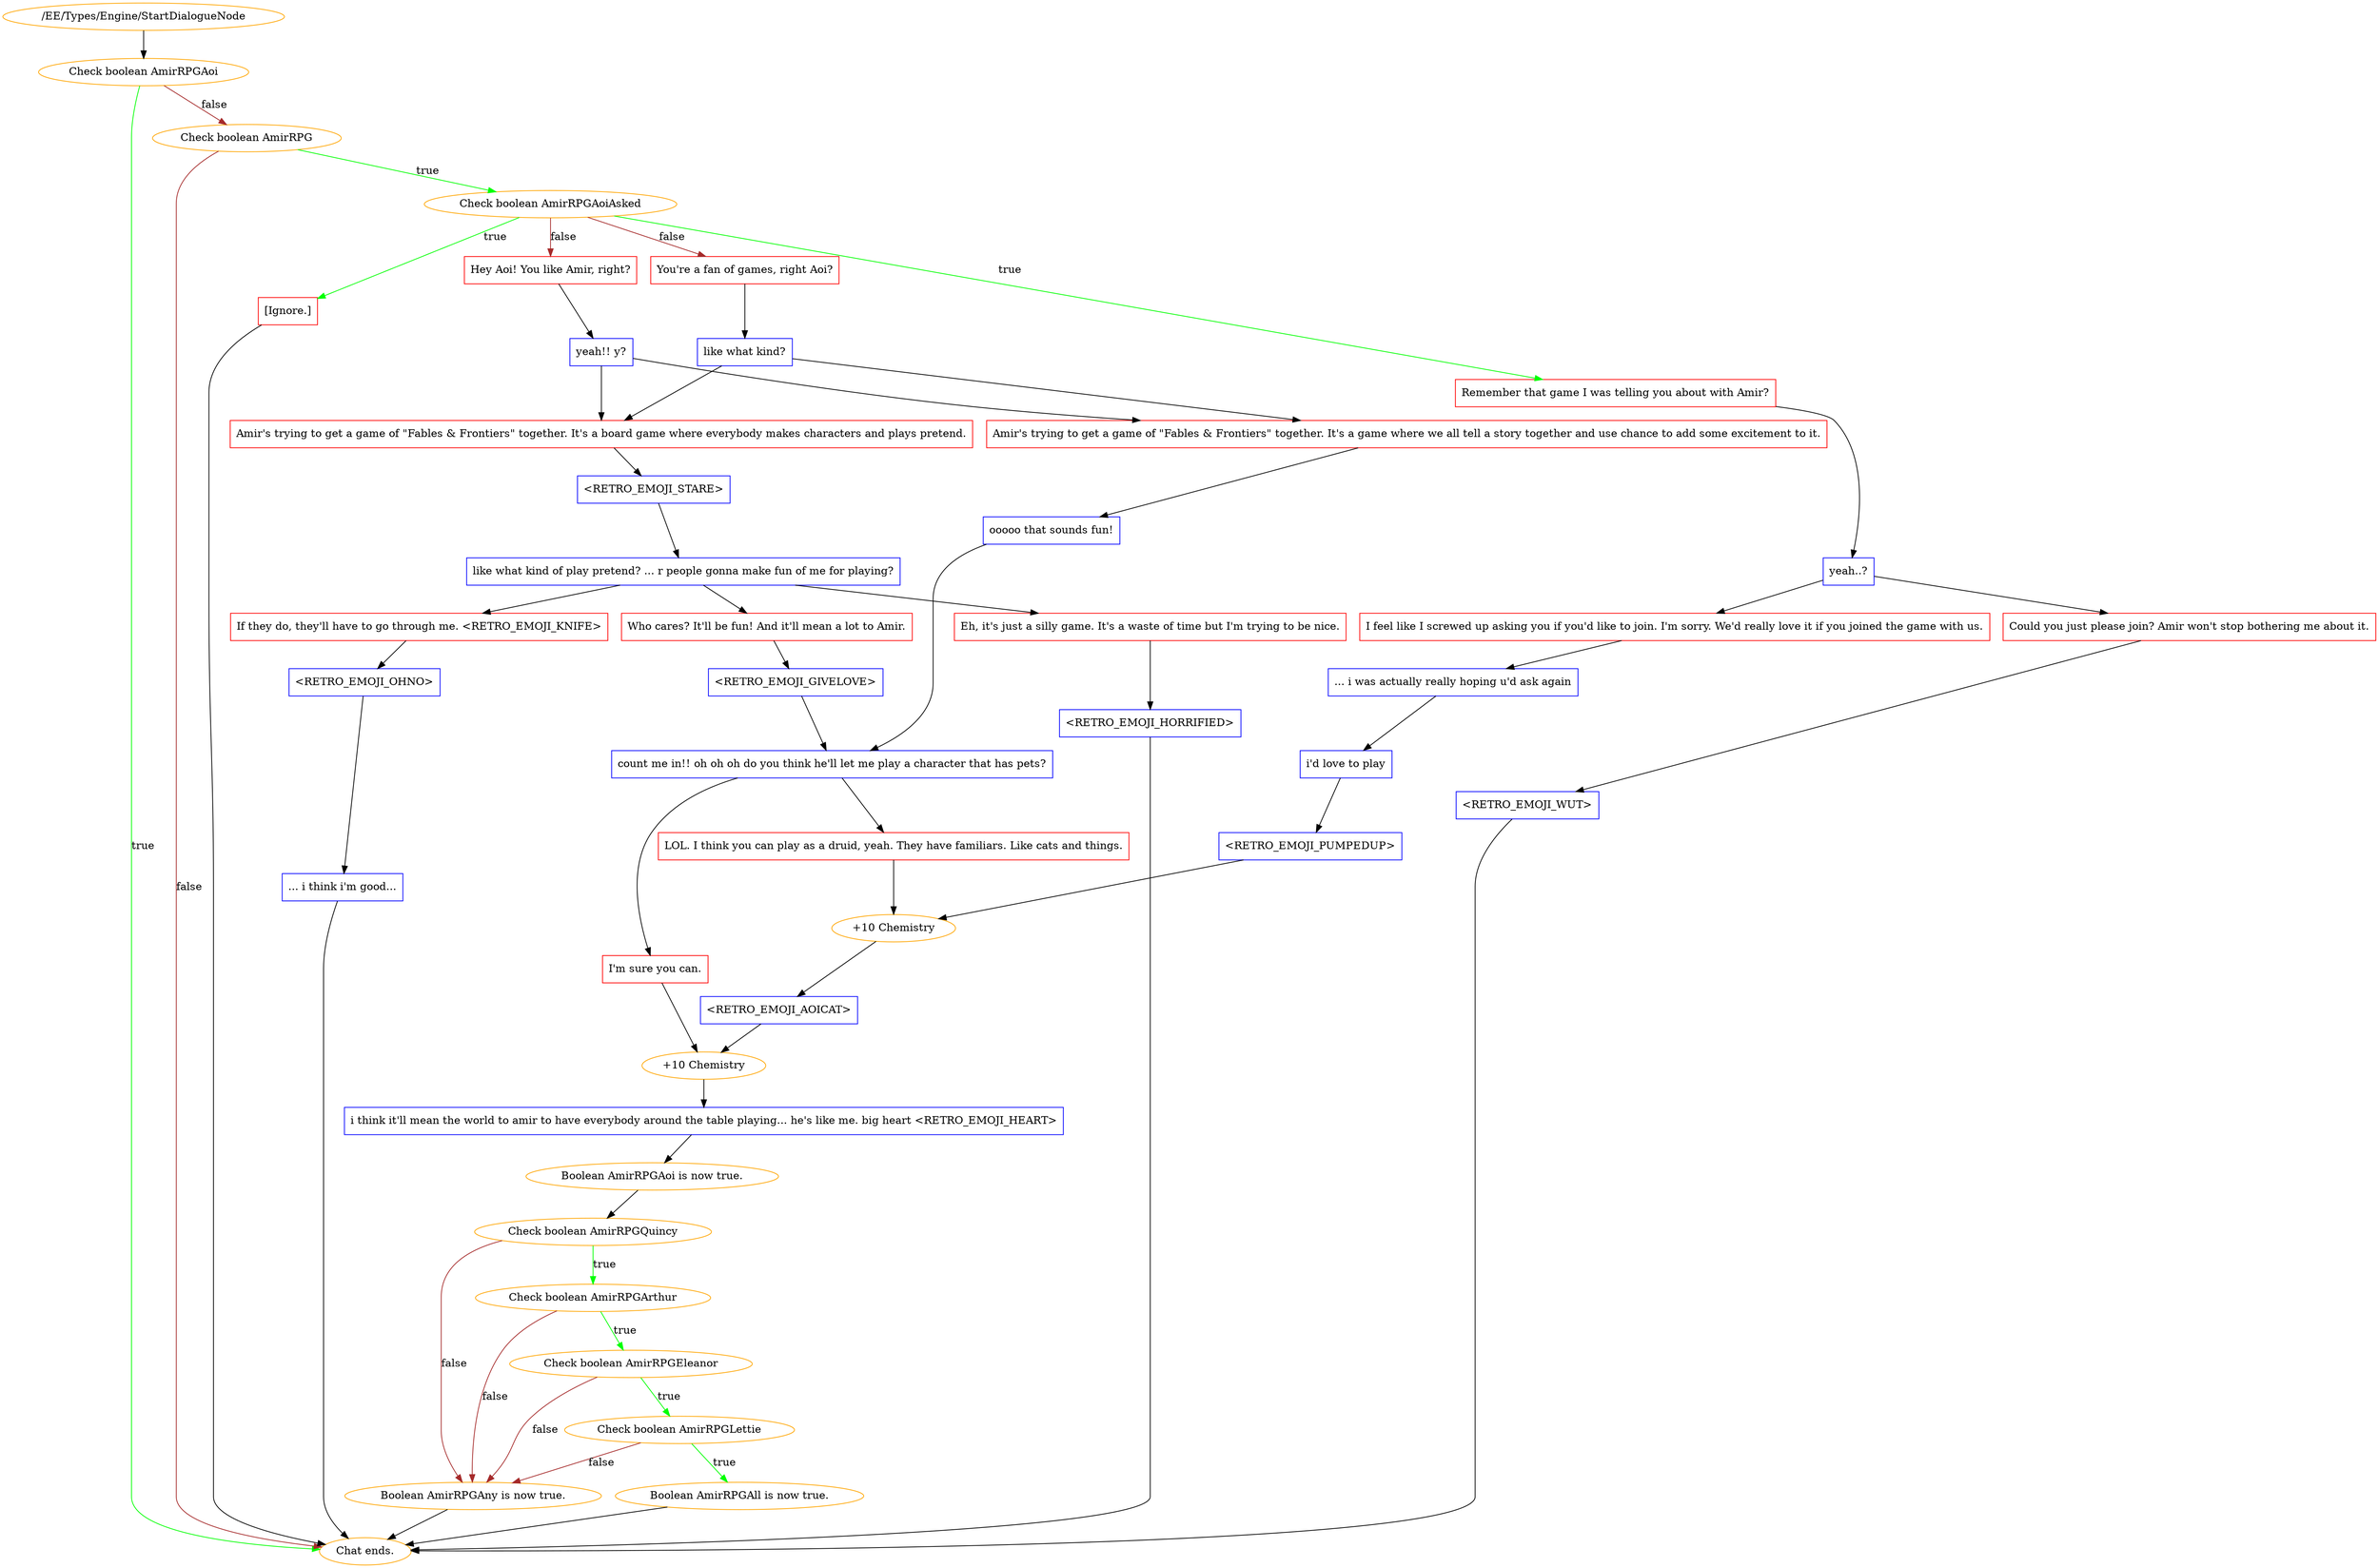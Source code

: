 digraph {
	3012 [label="/EE/Types/Engine/StartDialogueNode",color=orange];
		3012 -> 3827;
	3827 [label="Check boolean AmirRPGAoi",color=orange];
		3827 -> "Chat ends." [label=true,color=green];
		3827 -> 3013 [label=false,color=brown];
	"Chat ends." [color=orange];
	3013 [label="Check boolean AmirRPG",color=orange];
		3013 -> 3014 [label=true,color=green];
		3013 -> "Chat ends." [label=false,color=brown];
	3014 [label="Check boolean AmirRPGAoiAsked",color=orange];
		3014 -> 3016 [label=true,color=green];
		3014 -> 3017 [label=true,color=green];
		3014 -> 3018 [label=false,color=brown];
		3014 -> 3019 [label=false,color=brown];
	"Chat ends." [color=orange];
	3016 [label="Remember that game I was telling you about with Amir?",shape=box,color=red];
		3016 -> 3020;
	3017 [label="[Ignore.]",shape=box,color=red];
		3017 -> "Chat ends.";
	3018 [label="Hey Aoi! You like Amir, right?",shape=box,color=red];
		3018 -> 3022;
	3019 [label="You're a fan of games, right Aoi?",shape=box,color=red];
		3019 -> 3023;
	3020 [label="yeah..?",shape=box,color=blue];
		3020 -> 3024;
		3020 -> 3025;
	"Chat ends." [color=orange];
	3022 [label="yeah!! y?",shape=box,color=blue];
		3022 -> 3030;
		3022 -> 3031;
	3023 [label="like what kind?",shape=box,color=blue];
		3023 -> 3030;
		3023 -> 3031;
	3024 [label="I feel like I screwed up asking you if you'd like to join. I'm sorry. We'd really love it if you joined the game with us.",shape=box,color=red];
		3024 -> 3026;
	3025 [label="Could you just please join? Amir won't stop bothering me about it.",shape=box,color=red];
		3025 -> 3027;
	3030 [label="Amir's trying to get a game of \"Fables & Frontiers\" together. It's a board game where everybody makes characters and plays pretend.",shape=box,color=red];
		3030 -> 3032;
	3031 [label="Amir's trying to get a game of \"Fables & Frontiers\" together. It's a game where we all tell a story together and use chance to add some excitement to it.",shape=box,color=red];
		3031 -> 3033;
	3026 [label="... i was actually really hoping u'd ask again",shape=box,color=blue];
		3026 -> 3029;
	3027 [label="<RETRO_EMOJI_WUT>",shape=box,color=blue];
		3027 -> "Chat ends.";
	3032 [label="<RETRO_EMOJI_STARE>",shape=box,color=blue];
		3032 -> 3035;
	3033 [label="ooooo that sounds fun!",shape=box,color=blue];
		3033 -> 3043;
	3029 [label="i'd love to play",shape=box,color=blue];
		3029 -> 3034;
	"Chat ends." [color=orange];
	3035 [label="like what kind of play pretend? ... r people gonna make fun of me for playing?",shape=box,color=blue];
		3035 -> 3036;
		3035 -> 3037;
		3035 -> 3038;
	3043 [label="count me in!! oh oh oh do you think he'll let me play a character that has pets?",shape=box,color=blue];
		3043 -> 3046;
		3043 -> 3047;
	3034 [label="<RETRO_EMOJI_PUMPEDUP>",shape=box,color=blue];
		3034 -> 3048;
	3036 [label="Eh, it's just a silly game. It's a waste of time but I'm trying to be nice.",shape=box,color=red];
		3036 -> 3039;
	3037 [label="If they do, they'll have to go through me. <RETRO_EMOJI_KNIFE>",shape=box,color=red];
		3037 -> 3041;
	3038 [label="Who cares? It'll be fun! And it'll mean a lot to Amir.",shape=box,color=red];
		3038 -> 3042;
	3046 [label="LOL. I think you can play as a druid, yeah. They have familiars. Like cats and things.",shape=box,color=red];
		3046 -> 3048;
	3047 [label="I'm sure you can.",shape=box,color=red];
		3047 -> 3050;
	3048 [label="+10 Chemistry",color=orange];
		3048 -> 3049;
	3039 [label="<RETRO_EMOJI_HORRIFIED>",shape=box,color=blue];
		3039 -> "Chat ends.";
	3041 [label="<RETRO_EMOJI_OHNO>",shape=box,color=blue];
		3041 -> 3044;
	3042 [label="<RETRO_EMOJI_GIVELOVE>",shape=box,color=blue];
		3042 -> 3043;
	3050 [label="+10 Chemistry",color=orange];
		3050 -> 3051;
	3049 [label="<RETRO_EMOJI_AOICAT>",shape=box,color=blue];
		3049 -> 3050;
	"Chat ends." [color=orange];
	3044 [label="... i think i'm good...",shape=box,color=blue];
		3044 -> "Chat ends.";
	3051 [label="i think it'll mean the world to amir to have everybody around the table playing... he's like me. big heart <RETRO_EMOJI_HEART>",shape=box,color=blue];
		3051 -> 3052;
	"Chat ends." [color=orange];
	3052 [label="Boolean AmirRPGAoi is now true.",color=orange];
		3052 -> 3053;
	3053 [label="Check boolean AmirRPGQuincy",color=orange];
		3053 -> 3054 [label=true,color=green];
		3053 -> 3058 [label=false,color=brown];
	3054 [label="Check boolean AmirRPGArthur",color=orange];
		3054 -> 3055 [label=true,color=green];
		3054 -> 3058 [label=false,color=brown];
	3058 [label="Boolean AmirRPGAny is now true.",color=orange];
		3058 -> "Chat ends.";
	3055 [label="Check boolean AmirRPGEleanor",color=orange];
		3055 -> 3056 [label=true,color=green];
		3055 -> 3058 [label=false,color=brown];
	"Chat ends." [color=orange];
	3056 [label="Check boolean AmirRPGLettie",color=orange];
		3056 -> 3057 [label=true,color=green];
		3056 -> 3058 [label=false,color=brown];
	3057 [label="Boolean AmirRPGAll is now true.",color=orange];
		3057 -> "Chat ends.";
	"Chat ends." [color=orange];
}